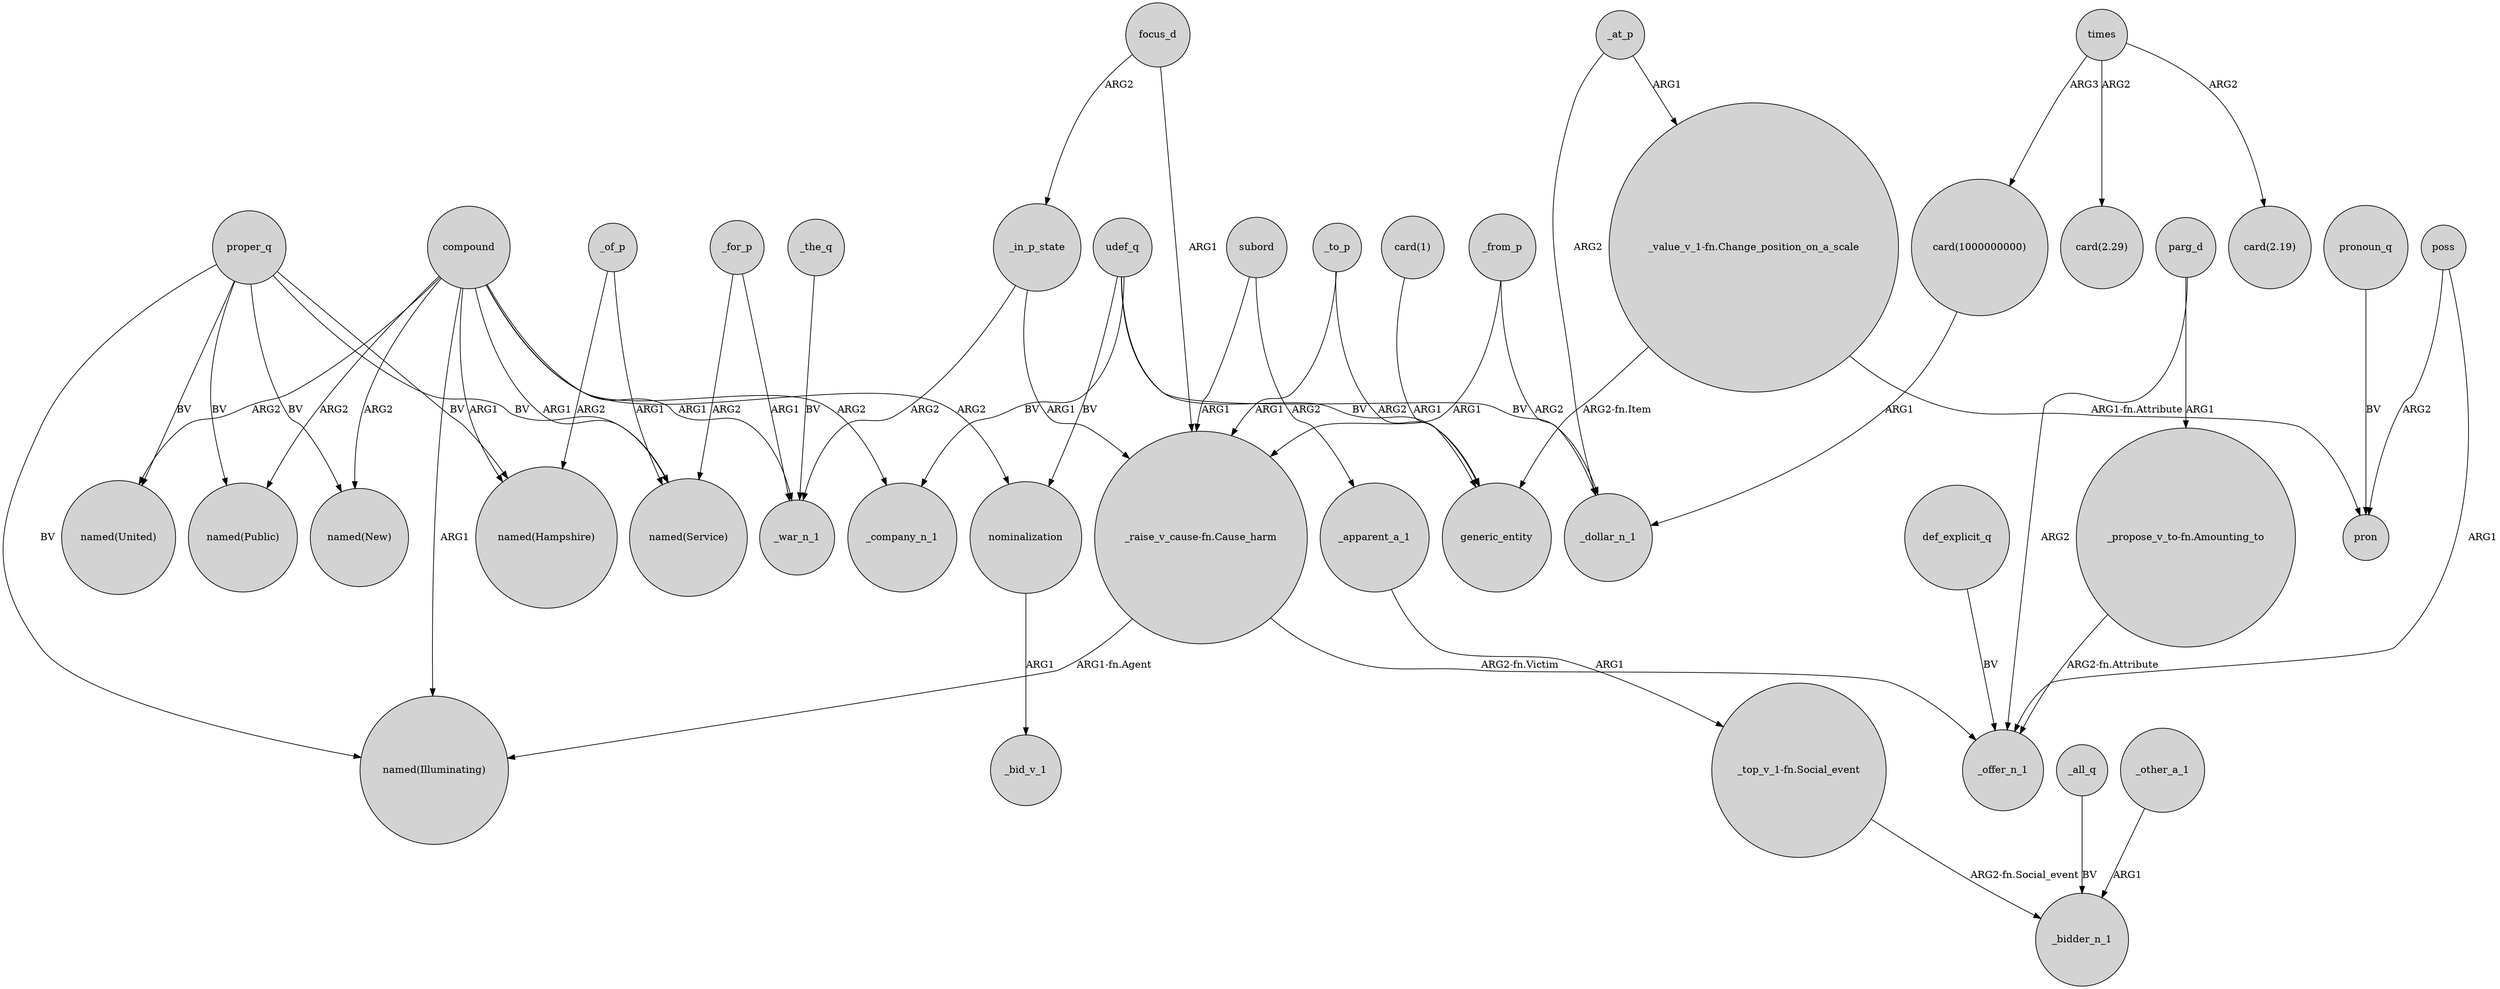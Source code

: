 digraph {
	node [shape=circle style=filled]
	"card(1000000000)" -> _dollar_n_1 [label=ARG1]
	"card(1)" -> generic_entity [label=ARG1]
	compound -> "named(Illuminating)" [label=ARG1]
	_all_q -> _bidder_n_1 [label=BV]
	focus_d -> _in_p_state [label=ARG2]
	parg_d -> _offer_n_1 [label=ARG2]
	_in_p_state -> "_raise_v_cause-fn.Cause_harm" [label=ARG1]
	_the_q -> _war_n_1 [label=BV]
	nominalization -> _bid_v_1 [label=ARG1]
	_to_p -> generic_entity [label=ARG2]
	times -> "card(2.29)" [label=ARG2]
	subord -> _apparent_a_1 [label=ARG2]
	_apparent_a_1 -> "_top_v_1-fn.Social_event" [label=ARG1]
	compound -> "named(Public)" [label=ARG2]
	_other_a_1 -> _bidder_n_1 [label=ARG1]
	compound -> _company_n_1 [label=ARG2]
	compound -> "named(New)" [label=ARG2]
	"_raise_v_cause-fn.Cause_harm" -> "named(Illuminating)" [label="ARG1-fn.Agent"]
	compound -> "named(United)" [label=ARG2]
	"_value_v_1-fn.Change_position_on_a_scale" -> pron [label="ARG1-fn.Attribute"]
	udef_q -> _company_n_1 [label=BV]
	proper_q -> "named(New)" [label=BV]
	_of_p -> "named(Hampshire)" [label=ARG2]
	udef_q -> nominalization [label=BV]
	proper_q -> "named(Illuminating)" [label=BV]
	times -> "card(1000000000)" [label=ARG3]
	proper_q -> "named(Hampshire)" [label=BV]
	udef_q -> generic_entity [label=BV]
	proper_q -> "named(Service)" [label=BV]
	subord -> "_raise_v_cause-fn.Cause_harm" [label=ARG1]
	compound -> nominalization [label=ARG2]
	parg_d -> "_propose_v_to-fn.Amounting_to" [label=ARG1]
	pronoun_q -> pron [label=BV]
	poss -> _offer_n_1 [label=ARG1]
	poss -> pron [label=ARG2]
	_at_p -> _dollar_n_1 [label=ARG2]
	compound -> "named(Service)" [label=ARG1]
	compound -> "named(Hampshire)" [label=ARG1]
	_for_p -> "named(Service)" [label=ARG2]
	_at_p -> "_value_v_1-fn.Change_position_on_a_scale" [label=ARG1]
	focus_d -> "_raise_v_cause-fn.Cause_harm" [label=ARG1]
	udef_q -> _dollar_n_1 [label=BV]
	proper_q -> "named(United)" [label=BV]
	def_explicit_q -> _offer_n_1 [label=BV]
	proper_q -> "named(Public)" [label=BV]
	_of_p -> "named(Service)" [label=ARG1]
	_from_p -> "_raise_v_cause-fn.Cause_harm" [label=ARG1]
	_in_p_state -> _war_n_1 [label=ARG2]
	"_value_v_1-fn.Change_position_on_a_scale" -> generic_entity [label="ARG2-fn.Item"]
	"_raise_v_cause-fn.Cause_harm" -> _offer_n_1 [label="ARG2-fn.Victim"]
	"_propose_v_to-fn.Amounting_to" -> _offer_n_1 [label="ARG2-fn.Attribute"]
	_for_p -> _war_n_1 [label=ARG1]
	_to_p -> "_raise_v_cause-fn.Cause_harm" [label=ARG1]
	"_top_v_1-fn.Social_event" -> _bidder_n_1 [label="ARG2-fn.Social_event"]
	times -> "card(2.19)" [label=ARG2]
	_from_p -> _dollar_n_1 [label=ARG2]
	compound -> _war_n_1 [label=ARG1]
}
